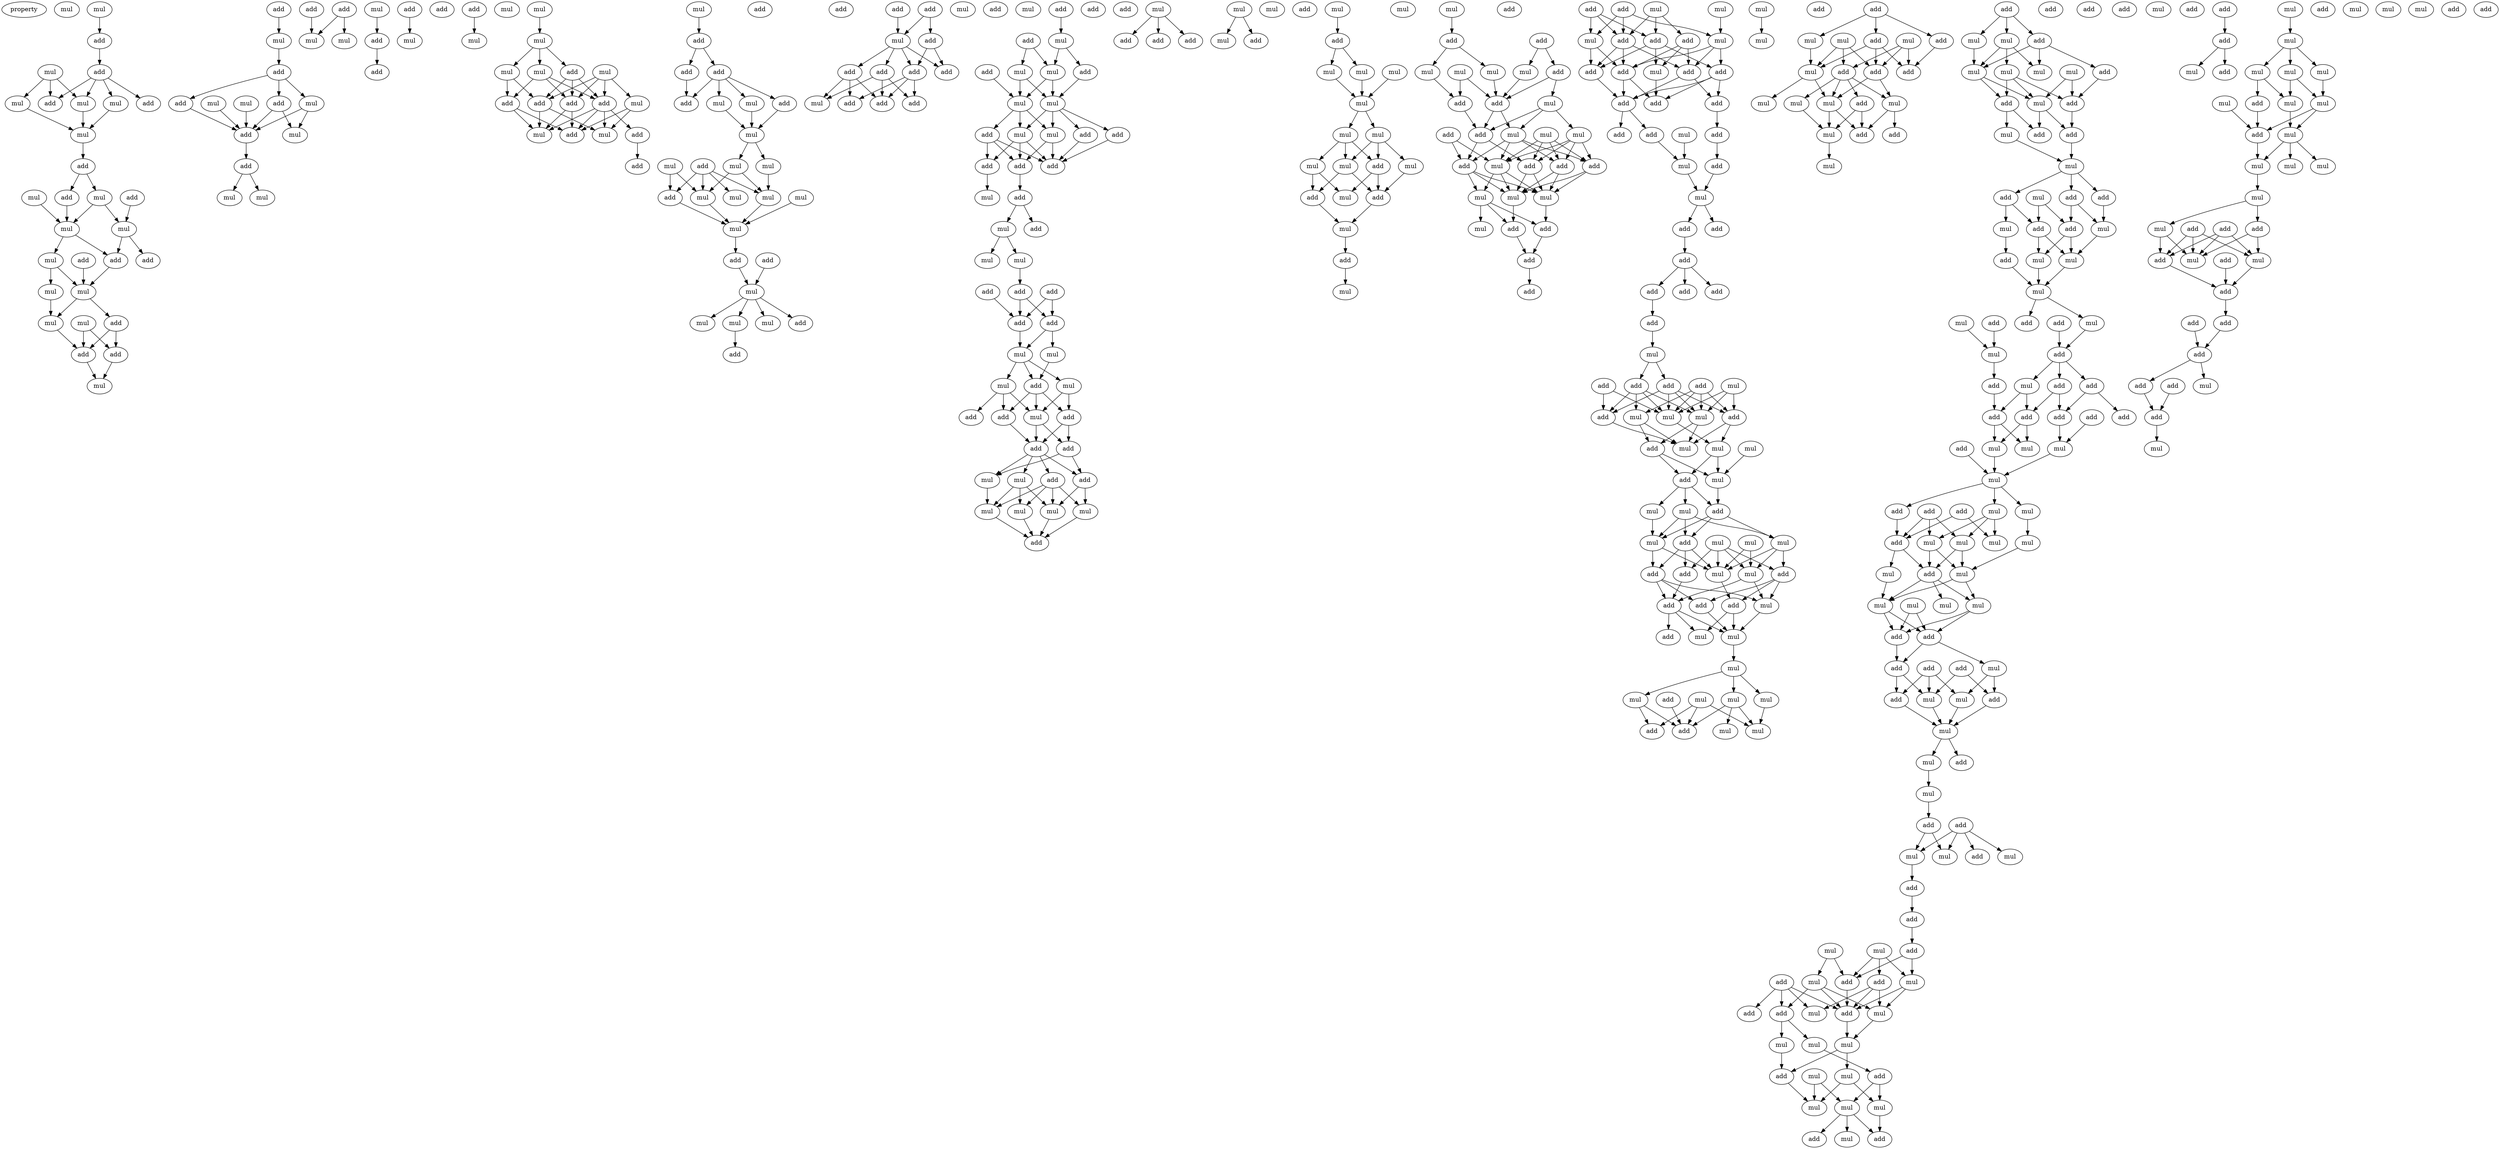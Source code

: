 digraph {
    node [fontcolor=black]
    property [mul=2,lf=1.9]
    0 [ label = mul ];
    1 [ label = mul ];
    2 [ label = add ];
    3 [ label = mul ];
    4 [ label = add ];
    5 [ label = add ];
    6 [ label = add ];
    7 [ label = mul ];
    8 [ label = mul ];
    9 [ label = mul ];
    10 [ label = mul ];
    11 [ label = add ];
    12 [ label = add ];
    13 [ label = mul ];
    14 [ label = add ];
    15 [ label = mul ];
    16 [ label = mul ];
    17 [ label = mul ];
    18 [ label = add ];
    19 [ label = add ];
    20 [ label = add ];
    21 [ label = mul ];
    22 [ label = mul ];
    23 [ label = mul ];
    24 [ label = mul ];
    25 [ label = add ];
    26 [ label = mul ];
    27 [ label = add ];
    28 [ label = add ];
    29 [ label = add ];
    30 [ label = mul ];
    31 [ label = mul ];
    32 [ label = add ];
    33 [ label = add ];
    34 [ label = add ];
    35 [ label = mul ];
    36 [ label = mul ];
    37 [ label = mul ];
    38 [ label = mul ];
    39 [ label = add ];
    40 [ label = add ];
    41 [ label = mul ];
    42 [ label = mul ];
    43 [ label = add ];
    44 [ label = add ];
    45 [ label = mul ];
    46 [ label = mul ];
    47 [ label = mul ];
    48 [ label = add ];
    49 [ label = add ];
    50 [ label = add ];
    51 [ label = add ];
    52 [ label = mul ];
    53 [ label = add ];
    54 [ label = mul ];
    55 [ label = mul ];
    56 [ label = mul ];
    57 [ label = mul ];
    58 [ label = add ];
    59 [ label = mul ];
    60 [ label = mul ];
    61 [ label = mul ];
    62 [ label = add ];
    63 [ label = add ];
    64 [ label = add ];
    65 [ label = add ];
    66 [ label = mul ];
    67 [ label = add ];
    68 [ label = mul ];
    69 [ label = mul ];
    70 [ label = add ];
    71 [ label = add ];
    72 [ label = mul ];
    73 [ label = add ];
    74 [ label = add ];
    75 [ label = add ];
    76 [ label = add ];
    77 [ label = add ];
    78 [ label = mul ];
    79 [ label = mul ];
    80 [ label = add ];
    81 [ label = add ];
    82 [ label = mul ];
    83 [ label = mul ];
    84 [ label = mul ];
    85 [ label = add ];
    86 [ label = mul ];
    87 [ label = mul ];
    88 [ label = mul ];
    89 [ label = mul ];
    90 [ label = mul ];
    91 [ label = add ];
    92 [ label = mul ];
    93 [ label = add ];
    94 [ label = add ];
    95 [ label = mul ];
    96 [ label = mul ];
    97 [ label = mul ];
    98 [ label = mul ];
    99 [ label = add ];
    100 [ label = add ];
    101 [ label = add ];
    102 [ label = mul ];
    103 [ label = add ];
    104 [ label = add ];
    105 [ label = mul ];
    106 [ label = mul ];
    107 [ label = add ];
    108 [ label = add ];
    109 [ label = add ];
    110 [ label = add ];
    111 [ label = add ];
    112 [ label = add ];
    113 [ label = add ];
    114 [ label = mul ];
    115 [ label = add ];
    116 [ label = add ];
    117 [ label = mul ];
    118 [ label = add ];
    119 [ label = mul ];
    120 [ label = add ];
    121 [ label = mul ];
    122 [ label = add ];
    123 [ label = mul ];
    124 [ label = mul ];
    125 [ label = add ];
    126 [ label = mul ];
    127 [ label = add ];
    128 [ label = add ];
    129 [ label = mul ];
    130 [ label = add ];
    131 [ label = add ];
    132 [ label = add ];
    133 [ label = mul ];
    134 [ label = add ];
    135 [ label = mul ];
    136 [ label = add ];
    137 [ label = mul ];
    138 [ label = mul ];
    139 [ label = add ];
    140 [ label = add ];
    141 [ label = add ];
    142 [ label = add ];
    143 [ label = add ];
    144 [ label = mul ];
    145 [ label = mul ];
    146 [ label = add ];
    147 [ label = mul ];
    148 [ label = mul ];
    149 [ label = add ];
    150 [ label = add ];
    151 [ label = add ];
    152 [ label = add ];
    153 [ label = add ];
    154 [ label = mul ];
    155 [ label = add ];
    156 [ label = add ];
    157 [ label = add ];
    158 [ label = mul ];
    159 [ label = add ];
    160 [ label = mul ];
    161 [ label = mul ];
    162 [ label = mul ];
    163 [ label = mul ];
    164 [ label = mul ];
    165 [ label = add ];
    166 [ label = mul ];
    167 [ label = add ];
    168 [ label = add ];
    169 [ label = add ];
    170 [ label = mul ];
    171 [ label = mul ];
    172 [ label = mul ];
    173 [ label = add ];
    174 [ label = add ];
    175 [ label = mul ];
    176 [ label = add ];
    177 [ label = mul ];
    178 [ label = mul ];
    179 [ label = mul ];
    180 [ label = mul ];
    181 [ label = mul ];
    182 [ label = mul ];
    183 [ label = mul ];
    184 [ label = mul ];
    185 [ label = add ];
    186 [ label = mul ];
    187 [ label = add ];
    188 [ label = mul ];
    189 [ label = add ];
    190 [ label = mul ];
    191 [ label = add ];
    192 [ label = mul ];
    193 [ label = mul ];
    194 [ label = mul ];
    195 [ label = add ];
    196 [ label = add ];
    197 [ label = mul ];
    198 [ label = mul ];
    199 [ label = add ];
    200 [ label = mul ];
    201 [ label = mul ];
    202 [ label = add ];
    203 [ label = add ];
    204 [ label = mul ];
    205 [ label = add ];
    206 [ label = add ];
    207 [ label = mul ];
    208 [ label = mul ];
    209 [ label = mul ];
    210 [ label = add ];
    211 [ label = mul ];
    212 [ label = add ];
    213 [ label = add ];
    214 [ label = add ];
    215 [ label = add ];
    216 [ label = mul ];
    217 [ label = mul ];
    218 [ label = mul ];
    219 [ label = add ];
    220 [ label = mul ];
    221 [ label = add ];
    222 [ label = add ];
    223 [ label = mul ];
    224 [ label = add ];
    225 [ label = mul ];
    226 [ label = add ];
    227 [ label = add ];
    228 [ label = mul ];
    229 [ label = add ];
    230 [ label = add ];
    231 [ label = mul ];
    232 [ label = add ];
    233 [ label = add ];
    234 [ label = add ];
    235 [ label = mul ];
    236 [ label = add ];
    237 [ label = add ];
    238 [ label = add ];
    239 [ label = add ];
    240 [ label = add ];
    241 [ label = add ];
    242 [ label = add ];
    243 [ label = mul ];
    244 [ label = add ];
    245 [ label = add ];
    246 [ label = mul ];
    247 [ label = mul ];
    248 [ label = add ];
    249 [ label = add ];
    250 [ label = add ];
    251 [ label = mul ];
    252 [ label = add ];
    253 [ label = add ];
    254 [ label = add ];
    255 [ label = mul ];
    256 [ label = add ];
    257 [ label = mul ];
    258 [ label = add ];
    259 [ label = add ];
    260 [ label = add ];
    261 [ label = add ];
    262 [ label = mul ];
    263 [ label = mul ];
    264 [ label = add ];
    265 [ label = add ];
    266 [ label = mul ];
    267 [ label = mul ];
    268 [ label = mul ];
    269 [ label = mul ];
    270 [ label = add ];
    271 [ label = mul ];
    272 [ label = mul ];
    273 [ label = add ];
    274 [ label = add ];
    275 [ label = mul ];
    276 [ label = mul ];
    277 [ label = add ];
    278 [ label = mul ];
    279 [ label = mul ];
    280 [ label = mul ];
    281 [ label = mul ];
    282 [ label = mul ];
    283 [ label = add ];
    284 [ label = add ];
    285 [ label = mul ];
    286 [ label = add ];
    287 [ label = add ];
    288 [ label = mul ];
    289 [ label = add ];
    290 [ label = add ];
    291 [ label = mul ];
    292 [ label = add ];
    293 [ label = mul ];
    294 [ label = mul ];
    295 [ label = add ];
    296 [ label = mul ];
    297 [ label = mul ];
    298 [ label = mul ];
    299 [ label = mul ];
    300 [ label = add ];
    301 [ label = mul ];
    302 [ label = add ];
    303 [ label = mul ];
    304 [ label = add ];
    305 [ label = add ];
    306 [ label = mul ];
    307 [ label = mul ];
    308 [ label = add ];
    309 [ label = add ];
    310 [ label = mul ];
    311 [ label = add ];
    312 [ label = add ];
    313 [ label = add ];
    314 [ label = mul ];
    315 [ label = mul ];
    316 [ label = mul ];
    317 [ label = mul ];
    318 [ label = add ];
    319 [ label = mul ];
    320 [ label = mul ];
    321 [ label = add ];
    322 [ label = add ];
    323 [ label = mul ];
    324 [ label = add ];
    325 [ label = mul ];
    326 [ label = add ];
    327 [ label = mul ];
    328 [ label = mul ];
    329 [ label = mul ];
    330 [ label = mul ];
    331 [ label = add ];
    332 [ label = mul ];
    333 [ label = mul ];
    334 [ label = add ];
    335 [ label = add ];
    336 [ label = mul ];
    337 [ label = add ];
    338 [ label = add ];
    339 [ label = add ];
    340 [ label = mul ];
    341 [ label = add ];
    342 [ label = add ];
    343 [ label = mul ];
    344 [ label = add ];
    345 [ label = add ];
    346 [ label = mul ];
    347 [ label = add ];
    348 [ label = mul ];
    349 [ label = add ];
    350 [ label = mul ];
    351 [ label = mul ];
    352 [ label = mul ];
    353 [ label = mul ];
    354 [ label = mul ];
    355 [ label = add ];
    356 [ label = add ];
    357 [ label = add ];
    358 [ label = add ];
    359 [ label = mul ];
    360 [ label = mul ];
    361 [ label = add ];
    362 [ label = add ];
    363 [ label = add ];
    364 [ label = add ];
    365 [ label = add ];
    366 [ label = add ];
    367 [ label = add ];
    368 [ label = add ];
    369 [ label = mul ];
    370 [ label = mul ];
    371 [ label = mul ];
    372 [ label = add ];
    373 [ label = mul ];
    374 [ label = mul ];
    375 [ label = add ];
    376 [ label = add ];
    377 [ label = mul ];
    378 [ label = add ];
    379 [ label = mul ];
    380 [ label = mul ];
    381 [ label = add ];
    382 [ label = mul ];
    383 [ label = mul ];
    384 [ label = mul ];
    385 [ label = add ];
    386 [ label = mul ];
    387 [ label = mul ];
    388 [ label = add ];
    389 [ label = mul ];
    390 [ label = mul ];
    391 [ label = mul ];
    392 [ label = add ];
    393 [ label = add ];
    394 [ label = add ];
    395 [ label = add ];
    396 [ label = add ];
    397 [ label = mul ];
    398 [ label = add ];
    399 [ label = add ];
    400 [ label = mul ];
    401 [ label = mul ];
    402 [ label = mul ];
    403 [ label = mul ];
    404 [ label = add ];
    405 [ label = add ];
    406 [ label = mul ];
    407 [ label = add ];
    408 [ label = add ];
    409 [ label = mul ];
    410 [ label = add ];
    411 [ label = mul ];
    412 [ label = mul ];
    413 [ label = mul ];
    414 [ label = add ];
    415 [ label = add ];
    416 [ label = mul ];
    417 [ label = add ];
    418 [ label = mul ];
    419 [ label = mul ];
    420 [ label = add ];
    421 [ label = mul ];
    422 [ label = add ];
    423 [ label = add ];
    424 [ label = add ];
    425 [ label = add ];
    426 [ label = add ];
    427 [ label = mul ];
    428 [ label = mul ];
    429 [ label = mul ];
    430 [ label = mul ];
    431 [ label = mul ];
    432 [ label = add ];
    433 [ label = add ];
    434 [ label = add ];
    435 [ label = mul ];
    436 [ label = mul ];
    437 [ label = mul ];
    438 [ label = mul ];
    439 [ label = mul ];
    440 [ label = add ];
    441 [ label = add ];
    442 [ label = mul ];
    443 [ label = add ];
    444 [ label = add ];
    445 [ label = mul ];
    446 [ label = add ];
    447 [ label = mul ];
    448 [ label = add ];
    449 [ label = mul ];
    450 [ label = mul ];
    451 [ label = mul ];
    452 [ label = mul ];
    453 [ label = mul ];
    454 [ label = mul ];
    455 [ label = mul ];
    456 [ label = add ];
    457 [ label = add ];
    458 [ label = mul ];
    459 [ label = mul ];
    460 [ label = mul ];
    461 [ label = mul ];
    462 [ label = mul ];
    463 [ label = mul ];
    464 [ label = add ];
    465 [ label = add ];
    466 [ label = mul ];
    467 [ label = add ];
    468 [ label = add ];
    469 [ label = add ];
    470 [ label = mul ];
    471 [ label = mul ];
    472 [ label = add ];
    473 [ label = add ];
    474 [ label = add ];
    475 [ label = add ];
    476 [ label = add ];
    477 [ label = mul ];
    478 [ label = add ];
    479 [ label = add ];
    480 [ label = mul ];
    481 [ label = mul ];
    482 [ label = mul ];
    483 [ label = add ];
    484 [ label = add ];
    1 -> 2 [ name = 0 ];
    2 -> 4 [ name = 1 ];
    3 -> 5 [ name = 2 ];
    3 -> 8 [ name = 3 ];
    3 -> 9 [ name = 4 ];
    4 -> 5 [ name = 5 ];
    4 -> 6 [ name = 6 ];
    4 -> 7 [ name = 7 ];
    4 -> 9 [ name = 8 ];
    7 -> 10 [ name = 9 ];
    8 -> 10 [ name = 10 ];
    9 -> 10 [ name = 11 ];
    10 -> 11 [ name = 12 ];
    11 -> 14 [ name = 13 ];
    11 -> 15 [ name = 14 ];
    12 -> 17 [ name = 15 ];
    13 -> 16 [ name = 16 ];
    14 -> 16 [ name = 17 ];
    15 -> 16 [ name = 18 ];
    15 -> 17 [ name = 19 ];
    16 -> 20 [ name = 20 ];
    16 -> 21 [ name = 21 ];
    17 -> 18 [ name = 22 ];
    17 -> 20 [ name = 23 ];
    19 -> 22 [ name = 24 ];
    20 -> 22 [ name = 25 ];
    21 -> 22 [ name = 26 ];
    21 -> 23 [ name = 27 ];
    22 -> 25 [ name = 28 ];
    22 -> 26 [ name = 29 ];
    23 -> 26 [ name = 30 ];
    24 -> 27 [ name = 31 ];
    24 -> 28 [ name = 32 ];
    25 -> 27 [ name = 33 ];
    25 -> 28 [ name = 34 ];
    26 -> 28 [ name = 35 ];
    27 -> 31 [ name = 36 ];
    28 -> 31 [ name = 37 ];
    29 -> 30 [ name = 38 ];
    30 -> 32 [ name = 39 ];
    32 -> 33 [ name = 40 ];
    32 -> 34 [ name = 41 ];
    32 -> 35 [ name = 42 ];
    33 -> 39 [ name = 43 ];
    34 -> 38 [ name = 44 ];
    34 -> 39 [ name = 45 ];
    35 -> 38 [ name = 46 ];
    35 -> 39 [ name = 47 ];
    36 -> 39 [ name = 48 ];
    37 -> 39 [ name = 49 ];
    39 -> 40 [ name = 50 ];
    40 -> 41 [ name = 51 ];
    40 -> 42 [ name = 52 ];
    43 -> 46 [ name = 53 ];
    44 -> 45 [ name = 54 ];
    44 -> 46 [ name = 55 ];
    47 -> 48 [ name = 56 ];
    48 -> 49 [ name = 57 ];
    50 -> 52 [ name = 58 ];
    53 -> 55 [ name = 59 ];
    56 -> 57 [ name = 60 ];
    57 -> 58 [ name = 61 ];
    57 -> 59 [ name = 62 ];
    57 -> 60 [ name = 63 ];
    58 -> 62 [ name = 64 ];
    58 -> 63 [ name = 65 ];
    58 -> 65 [ name = 66 ];
    59 -> 64 [ name = 67 ];
    59 -> 65 [ name = 68 ];
    60 -> 62 [ name = 69 ];
    60 -> 63 [ name = 70 ];
    60 -> 64 [ name = 71 ];
    61 -> 62 [ name = 72 ];
    61 -> 63 [ name = 73 ];
    61 -> 65 [ name = 74 ];
    61 -> 66 [ name = 75 ];
    62 -> 67 [ name = 76 ];
    62 -> 68 [ name = 77 ];
    62 -> 69 [ name = 78 ];
    62 -> 70 [ name = 79 ];
    63 -> 68 [ name = 80 ];
    63 -> 70 [ name = 81 ];
    64 -> 68 [ name = 82 ];
    64 -> 70 [ name = 83 ];
    65 -> 68 [ name = 84 ];
    65 -> 69 [ name = 85 ];
    66 -> 69 [ name = 86 ];
    66 -> 70 [ name = 87 ];
    67 -> 71 [ name = 88 ];
    72 -> 74 [ name = 89 ];
    74 -> 75 [ name = 90 ];
    74 -> 76 [ name = 91 ];
    75 -> 77 [ name = 92 ];
    75 -> 78 [ name = 93 ];
    75 -> 79 [ name = 94 ];
    75 -> 81 [ name = 95 ];
    76 -> 77 [ name = 96 ];
    78 -> 82 [ name = 97 ];
    79 -> 82 [ name = 98 ];
    81 -> 82 [ name = 99 ];
    82 -> 83 [ name = 100 ];
    82 -> 86 [ name = 101 ];
    83 -> 87 [ name = 102 ];
    83 -> 88 [ name = 103 ];
    84 -> 87 [ name = 104 ];
    84 -> 91 [ name = 105 ];
    85 -> 87 [ name = 106 ];
    85 -> 88 [ name = 107 ];
    85 -> 89 [ name = 108 ];
    85 -> 91 [ name = 109 ];
    86 -> 88 [ name = 110 ];
    87 -> 92 [ name = 111 ];
    88 -> 92 [ name = 112 ];
    90 -> 92 [ name = 113 ];
    91 -> 92 [ name = 114 ];
    92 -> 93 [ name = 115 ];
    93 -> 95 [ name = 116 ];
    94 -> 95 [ name = 117 ];
    95 -> 96 [ name = 118 ];
    95 -> 97 [ name = 119 ];
    95 -> 98 [ name = 120 ];
    95 -> 99 [ name = 121 ];
    97 -> 100 [ name = 122 ];
    101 -> 106 [ name = 123 ];
    101 -> 107 [ name = 124 ];
    104 -> 106 [ name = 125 ];
    106 -> 108 [ name = 126 ];
    106 -> 109 [ name = 127 ];
    106 -> 110 [ name = 128 ];
    106 -> 111 [ name = 129 ];
    107 -> 109 [ name = 130 ];
    107 -> 111 [ name = 131 ];
    108 -> 113 [ name = 132 ];
    108 -> 114 [ name = 133 ];
    108 -> 115 [ name = 134 ];
    109 -> 112 [ name = 135 ];
    109 -> 113 [ name = 136 ];
    109 -> 115 [ name = 137 ];
    110 -> 112 [ name = 138 ];
    110 -> 114 [ name = 139 ];
    110 -> 115 [ name = 140 ];
    116 -> 117 [ name = 141 ];
    117 -> 119 [ name = 142 ];
    117 -> 120 [ name = 143 ];
    118 -> 119 [ name = 144 ];
    118 -> 121 [ name = 145 ];
    119 -> 123 [ name = 146 ];
    119 -> 124 [ name = 147 ];
    120 -> 124 [ name = 148 ];
    121 -> 123 [ name = 149 ];
    121 -> 124 [ name = 150 ];
    122 -> 123 [ name = 151 ];
    123 -> 126 [ name = 152 ];
    123 -> 127 [ name = 153 ];
    123 -> 129 [ name = 154 ];
    124 -> 125 [ name = 155 ];
    124 -> 126 [ name = 156 ];
    124 -> 128 [ name = 157 ];
    124 -> 129 [ name = 158 ];
    125 -> 132 [ name = 159 ];
    126 -> 131 [ name = 160 ];
    126 -> 132 [ name = 161 ];
    127 -> 130 [ name = 162 ];
    127 -> 131 [ name = 163 ];
    127 -> 132 [ name = 164 ];
    128 -> 132 [ name = 165 ];
    129 -> 130 [ name = 166 ];
    129 -> 131 [ name = 167 ];
    129 -> 132 [ name = 168 ];
    130 -> 133 [ name = 169 ];
    131 -> 134 [ name = 170 ];
    134 -> 135 [ name = 171 ];
    134 -> 136 [ name = 172 ];
    135 -> 137 [ name = 173 ];
    135 -> 138 [ name = 174 ];
    138 -> 139 [ name = 175 ];
    139 -> 142 [ name = 176 ];
    139 -> 143 [ name = 177 ];
    140 -> 142 [ name = 178 ];
    140 -> 143 [ name = 179 ];
    141 -> 142 [ name = 180 ];
    142 -> 144 [ name = 181 ];
    143 -> 144 [ name = 182 ];
    143 -> 145 [ name = 183 ];
    144 -> 147 [ name = 184 ];
    144 -> 148 [ name = 185 ];
    144 -> 149 [ name = 186 ];
    145 -> 149 [ name = 187 ];
    147 -> 150 [ name = 188 ];
    147 -> 151 [ name = 189 ];
    147 -> 154 [ name = 190 ];
    148 -> 153 [ name = 191 ];
    148 -> 154 [ name = 192 ];
    149 -> 151 [ name = 193 ];
    149 -> 153 [ name = 194 ];
    149 -> 154 [ name = 195 ];
    151 -> 156 [ name = 196 ];
    153 -> 155 [ name = 197 ];
    153 -> 156 [ name = 198 ];
    154 -> 155 [ name = 199 ];
    154 -> 156 [ name = 200 ];
    155 -> 157 [ name = 201 ];
    155 -> 160 [ name = 202 ];
    156 -> 157 [ name = 203 ];
    156 -> 158 [ name = 204 ];
    156 -> 159 [ name = 205 ];
    156 -> 160 [ name = 206 ];
    157 -> 162 [ name = 207 ];
    157 -> 163 [ name = 208 ];
    158 -> 161 [ name = 209 ];
    158 -> 162 [ name = 210 ];
    158 -> 164 [ name = 211 ];
    159 -> 161 [ name = 212 ];
    159 -> 162 [ name = 213 ];
    159 -> 163 [ name = 214 ];
    159 -> 164 [ name = 215 ];
    160 -> 164 [ name = 216 ];
    161 -> 165 [ name = 217 ];
    162 -> 165 [ name = 218 ];
    163 -> 165 [ name = 219 ];
    164 -> 165 [ name = 220 ];
    166 -> 167 [ name = 221 ];
    166 -> 168 [ name = 222 ];
    166 -> 169 [ name = 223 ];
    170 -> 171 [ name = 224 ];
    170 -> 173 [ name = 225 ];
    175 -> 176 [ name = 226 ];
    176 -> 177 [ name = 227 ];
    176 -> 178 [ name = 228 ];
    177 -> 180 [ name = 229 ];
    178 -> 180 [ name = 230 ];
    179 -> 180 [ name = 231 ];
    180 -> 181 [ name = 232 ];
    180 -> 182 [ name = 233 ];
    181 -> 184 [ name = 234 ];
    181 -> 185 [ name = 235 ];
    181 -> 186 [ name = 236 ];
    182 -> 183 [ name = 237 ];
    182 -> 184 [ name = 238 ];
    182 -> 185 [ name = 239 ];
    183 -> 187 [ name = 240 ];
    184 -> 187 [ name = 241 ];
    184 -> 189 [ name = 242 ];
    185 -> 187 [ name = 243 ];
    185 -> 188 [ name = 244 ];
    186 -> 188 [ name = 245 ];
    186 -> 189 [ name = 246 ];
    187 -> 190 [ name = 247 ];
    189 -> 190 [ name = 248 ];
    190 -> 191 [ name = 249 ];
    191 -> 193 [ name = 250 ];
    194 -> 196 [ name = 251 ];
    195 -> 197 [ name = 252 ];
    195 -> 199 [ name = 253 ];
    196 -> 198 [ name = 254 ];
    196 -> 200 [ name = 255 ];
    197 -> 205 [ name = 256 ];
    198 -> 205 [ name = 257 ];
    199 -> 204 [ name = 258 ];
    199 -> 205 [ name = 259 ];
    200 -> 203 [ name = 260 ];
    201 -> 203 [ name = 261 ];
    201 -> 205 [ name = 262 ];
    203 -> 206 [ name = 263 ];
    204 -> 206 [ name = 264 ];
    204 -> 207 [ name = 265 ];
    204 -> 209 [ name = 266 ];
    205 -> 206 [ name = 267 ];
    205 -> 209 [ name = 268 ];
    206 -> 212 [ name = 269 ];
    206 -> 213 [ name = 270 ];
    207 -> 211 [ name = 271 ];
    207 -> 213 [ name = 272 ];
    207 -> 214 [ name = 273 ];
    207 -> 215 [ name = 274 ];
    208 -> 211 [ name = 275 ];
    208 -> 213 [ name = 276 ];
    208 -> 214 [ name = 277 ];
    208 -> 215 [ name = 278 ];
    209 -> 211 [ name = 279 ];
    209 -> 212 [ name = 280 ];
    209 -> 214 [ name = 281 ];
    209 -> 215 [ name = 282 ];
    210 -> 211 [ name = 283 ];
    210 -> 212 [ name = 284 ];
    211 -> 216 [ name = 285 ];
    211 -> 217 [ name = 286 ];
    211 -> 218 [ name = 287 ];
    212 -> 216 [ name = 288 ];
    212 -> 217 [ name = 289 ];
    212 -> 218 [ name = 290 ];
    213 -> 216 [ name = 291 ];
    213 -> 217 [ name = 292 ];
    214 -> 216 [ name = 293 ];
    214 -> 217 [ name = 294 ];
    215 -> 216 [ name = 295 ];
    215 -> 217 [ name = 296 ];
    216 -> 221 [ name = 297 ];
    217 -> 219 [ name = 298 ];
    218 -> 219 [ name = 299 ];
    218 -> 220 [ name = 300 ];
    218 -> 221 [ name = 301 ];
    219 -> 222 [ name = 302 ];
    221 -> 222 [ name = 303 ];
    222 -> 227 [ name = 304 ];
    223 -> 229 [ name = 305 ];
    223 -> 230 [ name = 306 ];
    223 -> 232 [ name = 307 ];
    224 -> 228 [ name = 308 ];
    224 -> 229 [ name = 309 ];
    224 -> 232 [ name = 310 ];
    225 -> 231 [ name = 311 ];
    226 -> 228 [ name = 312 ];
    226 -> 231 [ name = 313 ];
    226 -> 232 [ name = 314 ];
    228 -> 234 [ name = 315 ];
    228 -> 236 [ name = 316 ];
    229 -> 233 [ name = 317 ];
    229 -> 234 [ name = 318 ];
    229 -> 235 [ name = 319 ];
    230 -> 235 [ name = 320 ];
    230 -> 236 [ name = 321 ];
    230 -> 237 [ name = 322 ];
    231 -> 233 [ name = 323 ];
    231 -> 236 [ name = 324 ];
    231 -> 237 [ name = 325 ];
    232 -> 234 [ name = 326 ];
    232 -> 236 [ name = 327 ];
    232 -> 237 [ name = 328 ];
    233 -> 238 [ name = 329 ];
    233 -> 239 [ name = 330 ];
    233 -> 240 [ name = 331 ];
    234 -> 240 [ name = 332 ];
    235 -> 239 [ name = 333 ];
    236 -> 239 [ name = 334 ];
    236 -> 240 [ name = 335 ];
    237 -> 238 [ name = 336 ];
    237 -> 240 [ name = 337 ];
    238 -> 242 [ name = 338 ];
    240 -> 241 [ name = 339 ];
    240 -> 244 [ name = 340 ];
    242 -> 245 [ name = 341 ];
    243 -> 246 [ name = 342 ];
    244 -> 246 [ name = 343 ];
    245 -> 247 [ name = 344 ];
    246 -> 247 [ name = 345 ];
    247 -> 248 [ name = 346 ];
    247 -> 249 [ name = 347 ];
    248 -> 250 [ name = 348 ];
    250 -> 252 [ name = 349 ];
    250 -> 253 [ name = 350 ];
    250 -> 254 [ name = 351 ];
    251 -> 255 [ name = 352 ];
    252 -> 256 [ name = 353 ];
    256 -> 257 [ name = 354 ];
    257 -> 258 [ name = 355 ];
    257 -> 259 [ name = 356 ];
    258 -> 264 [ name = 357 ];
    258 -> 265 [ name = 358 ];
    258 -> 266 [ name = 359 ];
    258 -> 267 [ name = 360 ];
    259 -> 263 [ name = 361 ];
    259 -> 264 [ name = 362 ];
    259 -> 266 [ name = 363 ];
    259 -> 267 [ name = 364 ];
    260 -> 263 [ name = 365 ];
    260 -> 265 [ name = 366 ];
    260 -> 266 [ name = 367 ];
    260 -> 267 [ name = 368 ];
    261 -> 264 [ name = 369 ];
    261 -> 267 [ name = 370 ];
    262 -> 265 [ name = 371 ];
    262 -> 266 [ name = 372 ];
    262 -> 267 [ name = 373 ];
    263 -> 268 [ name = 374 ];
    263 -> 270 [ name = 375 ];
    264 -> 268 [ name = 376 ];
    265 -> 268 [ name = 377 ];
    265 -> 269 [ name = 378 ];
    266 -> 268 [ name = 379 ];
    266 -> 270 [ name = 380 ];
    267 -> 269 [ name = 381 ];
    269 -> 272 [ name = 382 ];
    269 -> 273 [ name = 383 ];
    270 -> 272 [ name = 384 ];
    270 -> 273 [ name = 385 ];
    271 -> 272 [ name = 386 ];
    272 -> 274 [ name = 387 ];
    273 -> 274 [ name = 388 ];
    273 -> 275 [ name = 389 ];
    273 -> 276 [ name = 390 ];
    274 -> 277 [ name = 391 ];
    274 -> 278 [ name = 392 ];
    274 -> 281 [ name = 393 ];
    275 -> 277 [ name = 394 ];
    275 -> 278 [ name = 395 ];
    275 -> 281 [ name = 396 ];
    276 -> 281 [ name = 397 ];
    277 -> 283 [ name = 398 ];
    277 -> 285 [ name = 399 ];
    277 -> 286 [ name = 400 ];
    278 -> 282 [ name = 401 ];
    278 -> 284 [ name = 402 ];
    278 -> 285 [ name = 403 ];
    279 -> 282 [ name = 404 ];
    279 -> 285 [ name = 405 ];
    280 -> 282 [ name = 406 ];
    280 -> 283 [ name = 407 ];
    280 -> 284 [ name = 408 ];
    280 -> 285 [ name = 409 ];
    281 -> 285 [ name = 410 ];
    281 -> 286 [ name = 411 ];
    282 -> 287 [ name = 412 ];
    282 -> 288 [ name = 413 ];
    283 -> 287 [ name = 414 ];
    284 -> 288 [ name = 415 ];
    284 -> 289 [ name = 416 ];
    284 -> 290 [ name = 417 ];
    285 -> 289 [ name = 418 ];
    286 -> 287 [ name = 419 ];
    286 -> 288 [ name = 420 ];
    286 -> 290 [ name = 421 ];
    287 -> 291 [ name = 422 ];
    287 -> 292 [ name = 423 ];
    287 -> 293 [ name = 424 ];
    288 -> 291 [ name = 425 ];
    289 -> 291 [ name = 426 ];
    289 -> 293 [ name = 427 ];
    290 -> 291 [ name = 428 ];
    291 -> 294 [ name = 429 ];
    294 -> 296 [ name = 430 ];
    294 -> 298 [ name = 431 ];
    294 -> 299 [ name = 432 ];
    295 -> 300 [ name = 433 ];
    296 -> 300 [ name = 434 ];
    296 -> 302 [ name = 435 ];
    297 -> 300 [ name = 436 ];
    297 -> 302 [ name = 437 ];
    297 -> 303 [ name = 438 ];
    298 -> 303 [ name = 439 ];
    299 -> 300 [ name = 440 ];
    299 -> 301 [ name = 441 ];
    299 -> 303 [ name = 442 ];
    305 -> 307 [ name = 443 ];
    305 -> 308 [ name = 444 ];
    305 -> 309 [ name = 445 ];
    306 -> 312 [ name = 446 ];
    306 -> 313 [ name = 447 ];
    306 -> 314 [ name = 448 ];
    307 -> 314 [ name = 449 ];
    308 -> 311 [ name = 450 ];
    309 -> 311 [ name = 451 ];
    309 -> 313 [ name = 452 ];
    309 -> 314 [ name = 453 ];
    310 -> 311 [ name = 454 ];
    310 -> 312 [ name = 455 ];
    310 -> 313 [ name = 456 ];
    312 -> 315 [ name = 457 ];
    312 -> 317 [ name = 458 ];
    312 -> 318 [ name = 459 ];
    312 -> 319 [ name = 460 ];
    313 -> 315 [ name = 461 ];
    313 -> 317 [ name = 462 ];
    314 -> 316 [ name = 463 ];
    314 -> 317 [ name = 464 ];
    315 -> 321 [ name = 465 ];
    315 -> 322 [ name = 466 ];
    317 -> 320 [ name = 467 ];
    317 -> 322 [ name = 468 ];
    318 -> 320 [ name = 469 ];
    318 -> 322 [ name = 470 ];
    319 -> 320 [ name = 471 ];
    320 -> 323 [ name = 472 ];
    324 -> 325 [ name = 473 ];
    324 -> 326 [ name = 474 ];
    324 -> 327 [ name = 475 ];
    325 -> 330 [ name = 476 ];
    326 -> 328 [ name = 477 ];
    326 -> 330 [ name = 478 ];
    326 -> 331 [ name = 479 ];
    327 -> 328 [ name = 480 ];
    327 -> 330 [ name = 481 ];
    327 -> 332 [ name = 482 ];
    329 -> 333 [ name = 483 ];
    329 -> 334 [ name = 484 ];
    330 -> 333 [ name = 485 ];
    330 -> 335 [ name = 486 ];
    331 -> 334 [ name = 487 ];
    332 -> 333 [ name = 488 ];
    332 -> 334 [ name = 489 ];
    332 -> 335 [ name = 490 ];
    333 -> 338 [ name = 491 ];
    333 -> 339 [ name = 492 ];
    334 -> 339 [ name = 493 ];
    335 -> 336 [ name = 494 ];
    335 -> 338 [ name = 495 ];
    336 -> 340 [ name = 496 ];
    339 -> 340 [ name = 497 ];
    340 -> 341 [ name = 498 ];
    340 -> 342 [ name = 499 ];
    340 -> 344 [ name = 500 ];
    341 -> 346 [ name = 501 ];
    341 -> 347 [ name = 502 ];
    342 -> 345 [ name = 503 ];
    342 -> 348 [ name = 504 ];
    343 -> 345 [ name = 505 ];
    343 -> 347 [ name = 506 ];
    344 -> 348 [ name = 507 ];
    345 -> 350 [ name = 508 ];
    345 -> 351 [ name = 509 ];
    346 -> 349 [ name = 510 ];
    347 -> 350 [ name = 511 ];
    347 -> 351 [ name = 512 ];
    348 -> 351 [ name = 513 ];
    349 -> 352 [ name = 514 ];
    350 -> 352 [ name = 515 ];
    351 -> 352 [ name = 516 ];
    352 -> 353 [ name = 517 ];
    352 -> 356 [ name = 518 ];
    353 -> 358 [ name = 519 ];
    354 -> 359 [ name = 520 ];
    355 -> 358 [ name = 521 ];
    357 -> 359 [ name = 522 ];
    358 -> 360 [ name = 523 ];
    358 -> 361 [ name = 524 ];
    358 -> 363 [ name = 525 ];
    359 -> 362 [ name = 526 ];
    360 -> 365 [ name = 527 ];
    360 -> 367 [ name = 528 ];
    361 -> 364 [ name = 529 ];
    361 -> 366 [ name = 530 ];
    362 -> 365 [ name = 531 ];
    363 -> 364 [ name = 532 ];
    363 -> 367 [ name = 533 ];
    364 -> 370 [ name = 534 ];
    365 -> 369 [ name = 535 ];
    365 -> 371 [ name = 536 ];
    367 -> 369 [ name = 537 ];
    367 -> 371 [ name = 538 ];
    368 -> 370 [ name = 539 ];
    370 -> 373 [ name = 540 ];
    371 -> 373 [ name = 541 ];
    372 -> 373 [ name = 542 ];
    373 -> 374 [ name = 543 ];
    373 -> 377 [ name = 544 ];
    373 -> 378 [ name = 545 ];
    374 -> 380 [ name = 546 ];
    375 -> 381 [ name = 547 ];
    375 -> 382 [ name = 548 ];
    376 -> 379 [ name = 549 ];
    376 -> 381 [ name = 550 ];
    376 -> 383 [ name = 551 ];
    377 -> 379 [ name = 552 ];
    377 -> 382 [ name = 553 ];
    377 -> 383 [ name = 554 ];
    378 -> 381 [ name = 555 ];
    379 -> 384 [ name = 556 ];
    379 -> 385 [ name = 557 ];
    380 -> 384 [ name = 558 ];
    381 -> 385 [ name = 559 ];
    381 -> 386 [ name = 560 ];
    383 -> 384 [ name = 561 ];
    383 -> 385 [ name = 562 ];
    384 -> 387 [ name = 563 ];
    384 -> 391 [ name = 564 ];
    385 -> 387 [ name = 565 ];
    385 -> 389 [ name = 566 ];
    385 -> 391 [ name = 567 ];
    386 -> 391 [ name = 568 ];
    387 -> 392 [ name = 569 ];
    387 -> 393 [ name = 570 ];
    390 -> 392 [ name = 571 ];
    390 -> 393 [ name = 572 ];
    391 -> 392 [ name = 573 ];
    391 -> 393 [ name = 574 ];
    392 -> 395 [ name = 575 ];
    392 -> 397 [ name = 576 ];
    393 -> 395 [ name = 577 ];
    394 -> 399 [ name = 578 ];
    394 -> 400 [ name = 579 ];
    394 -> 401 [ name = 580 ];
    395 -> 399 [ name = 581 ];
    395 -> 400 [ name = 582 ];
    396 -> 398 [ name = 583 ];
    396 -> 400 [ name = 584 ];
    397 -> 398 [ name = 585 ];
    397 -> 401 [ name = 586 ];
    398 -> 402 [ name = 587 ];
    399 -> 402 [ name = 588 ];
    400 -> 402 [ name = 589 ];
    401 -> 402 [ name = 590 ];
    402 -> 403 [ name = 591 ];
    402 -> 404 [ name = 592 ];
    403 -> 406 [ name = 593 ];
    406 -> 407 [ name = 594 ];
    407 -> 409 [ name = 595 ];
    407 -> 411 [ name = 596 ];
    408 -> 409 [ name = 597 ];
    408 -> 410 [ name = 598 ];
    408 -> 411 [ name = 599 ];
    408 -> 413 [ name = 600 ];
    409 -> 414 [ name = 601 ];
    414 -> 415 [ name = 602 ];
    415 -> 417 [ name = 603 ];
    416 -> 421 [ name = 604 ];
    416 -> 422 [ name = 605 ];
    417 -> 419 [ name = 606 ];
    417 -> 422 [ name = 607 ];
    418 -> 419 [ name = 608 ];
    418 -> 422 [ name = 609 ];
    418 -> 423 [ name = 610 ];
    419 -> 424 [ name = 611 ];
    419 -> 427 [ name = 612 ];
    420 -> 424 [ name = 613 ];
    420 -> 425 [ name = 614 ];
    420 -> 426 [ name = 615 ];
    420 -> 428 [ name = 616 ];
    421 -> 424 [ name = 617 ];
    421 -> 425 [ name = 618 ];
    421 -> 427 [ name = 619 ];
    422 -> 424 [ name = 620 ];
    423 -> 424 [ name = 621 ];
    423 -> 427 [ name = 622 ];
    423 -> 428 [ name = 623 ];
    424 -> 431 [ name = 624 ];
    425 -> 429 [ name = 625 ];
    425 -> 430 [ name = 626 ];
    427 -> 431 [ name = 627 ];
    429 -> 432 [ name = 628 ];
    430 -> 433 [ name = 629 ];
    431 -> 432 [ name = 630 ];
    431 -> 436 [ name = 631 ];
    432 -> 439 [ name = 632 ];
    433 -> 437 [ name = 633 ];
    433 -> 438 [ name = 634 ];
    435 -> 437 [ name = 635 ];
    435 -> 439 [ name = 636 ];
    436 -> 438 [ name = 637 ];
    436 -> 439 [ name = 638 ];
    437 -> 440 [ name = 639 ];
    437 -> 441 [ name = 640 ];
    437 -> 442 [ name = 641 ];
    438 -> 441 [ name = 642 ];
    443 -> 444 [ name = 643 ];
    444 -> 447 [ name = 644 ];
    444 -> 448 [ name = 645 ];
    445 -> 449 [ name = 646 ];
    449 -> 450 [ name = 647 ];
    449 -> 451 [ name = 648 ];
    449 -> 452 [ name = 649 ];
    450 -> 454 [ name = 650 ];
    450 -> 455 [ name = 651 ];
    451 -> 454 [ name = 652 ];
    452 -> 455 [ name = 653 ];
    452 -> 456 [ name = 654 ];
    453 -> 457 [ name = 655 ];
    454 -> 457 [ name = 656 ];
    454 -> 458 [ name = 657 ];
    455 -> 458 [ name = 658 ];
    456 -> 457 [ name = 659 ];
    457 -> 459 [ name = 660 ];
    458 -> 459 [ name = 661 ];
    458 -> 461 [ name = 662 ];
    458 -> 462 [ name = 663 ];
    459 -> 463 [ name = 664 ];
    463 -> 466 [ name = 665 ];
    463 -> 467 [ name = 666 ];
    464 -> 468 [ name = 667 ];
    464 -> 470 [ name = 668 ];
    464 -> 471 [ name = 669 ];
    465 -> 468 [ name = 670 ];
    465 -> 470 [ name = 671 ];
    465 -> 471 [ name = 672 ];
    466 -> 468 [ name = 673 ];
    466 -> 470 [ name = 674 ];
    467 -> 470 [ name = 675 ];
    467 -> 471 [ name = 676 ];
    468 -> 472 [ name = 677 ];
    469 -> 472 [ name = 678 ];
    471 -> 472 [ name = 679 ];
    472 -> 474 [ name = 680 ];
    473 -> 475 [ name = 681 ];
    474 -> 475 [ name = 682 ];
    475 -> 476 [ name = 683 ];
    475 -> 477 [ name = 684 ];
    476 -> 479 [ name = 685 ];
    478 -> 479 [ name = 686 ];
    479 -> 482 [ name = 687 ];
}
